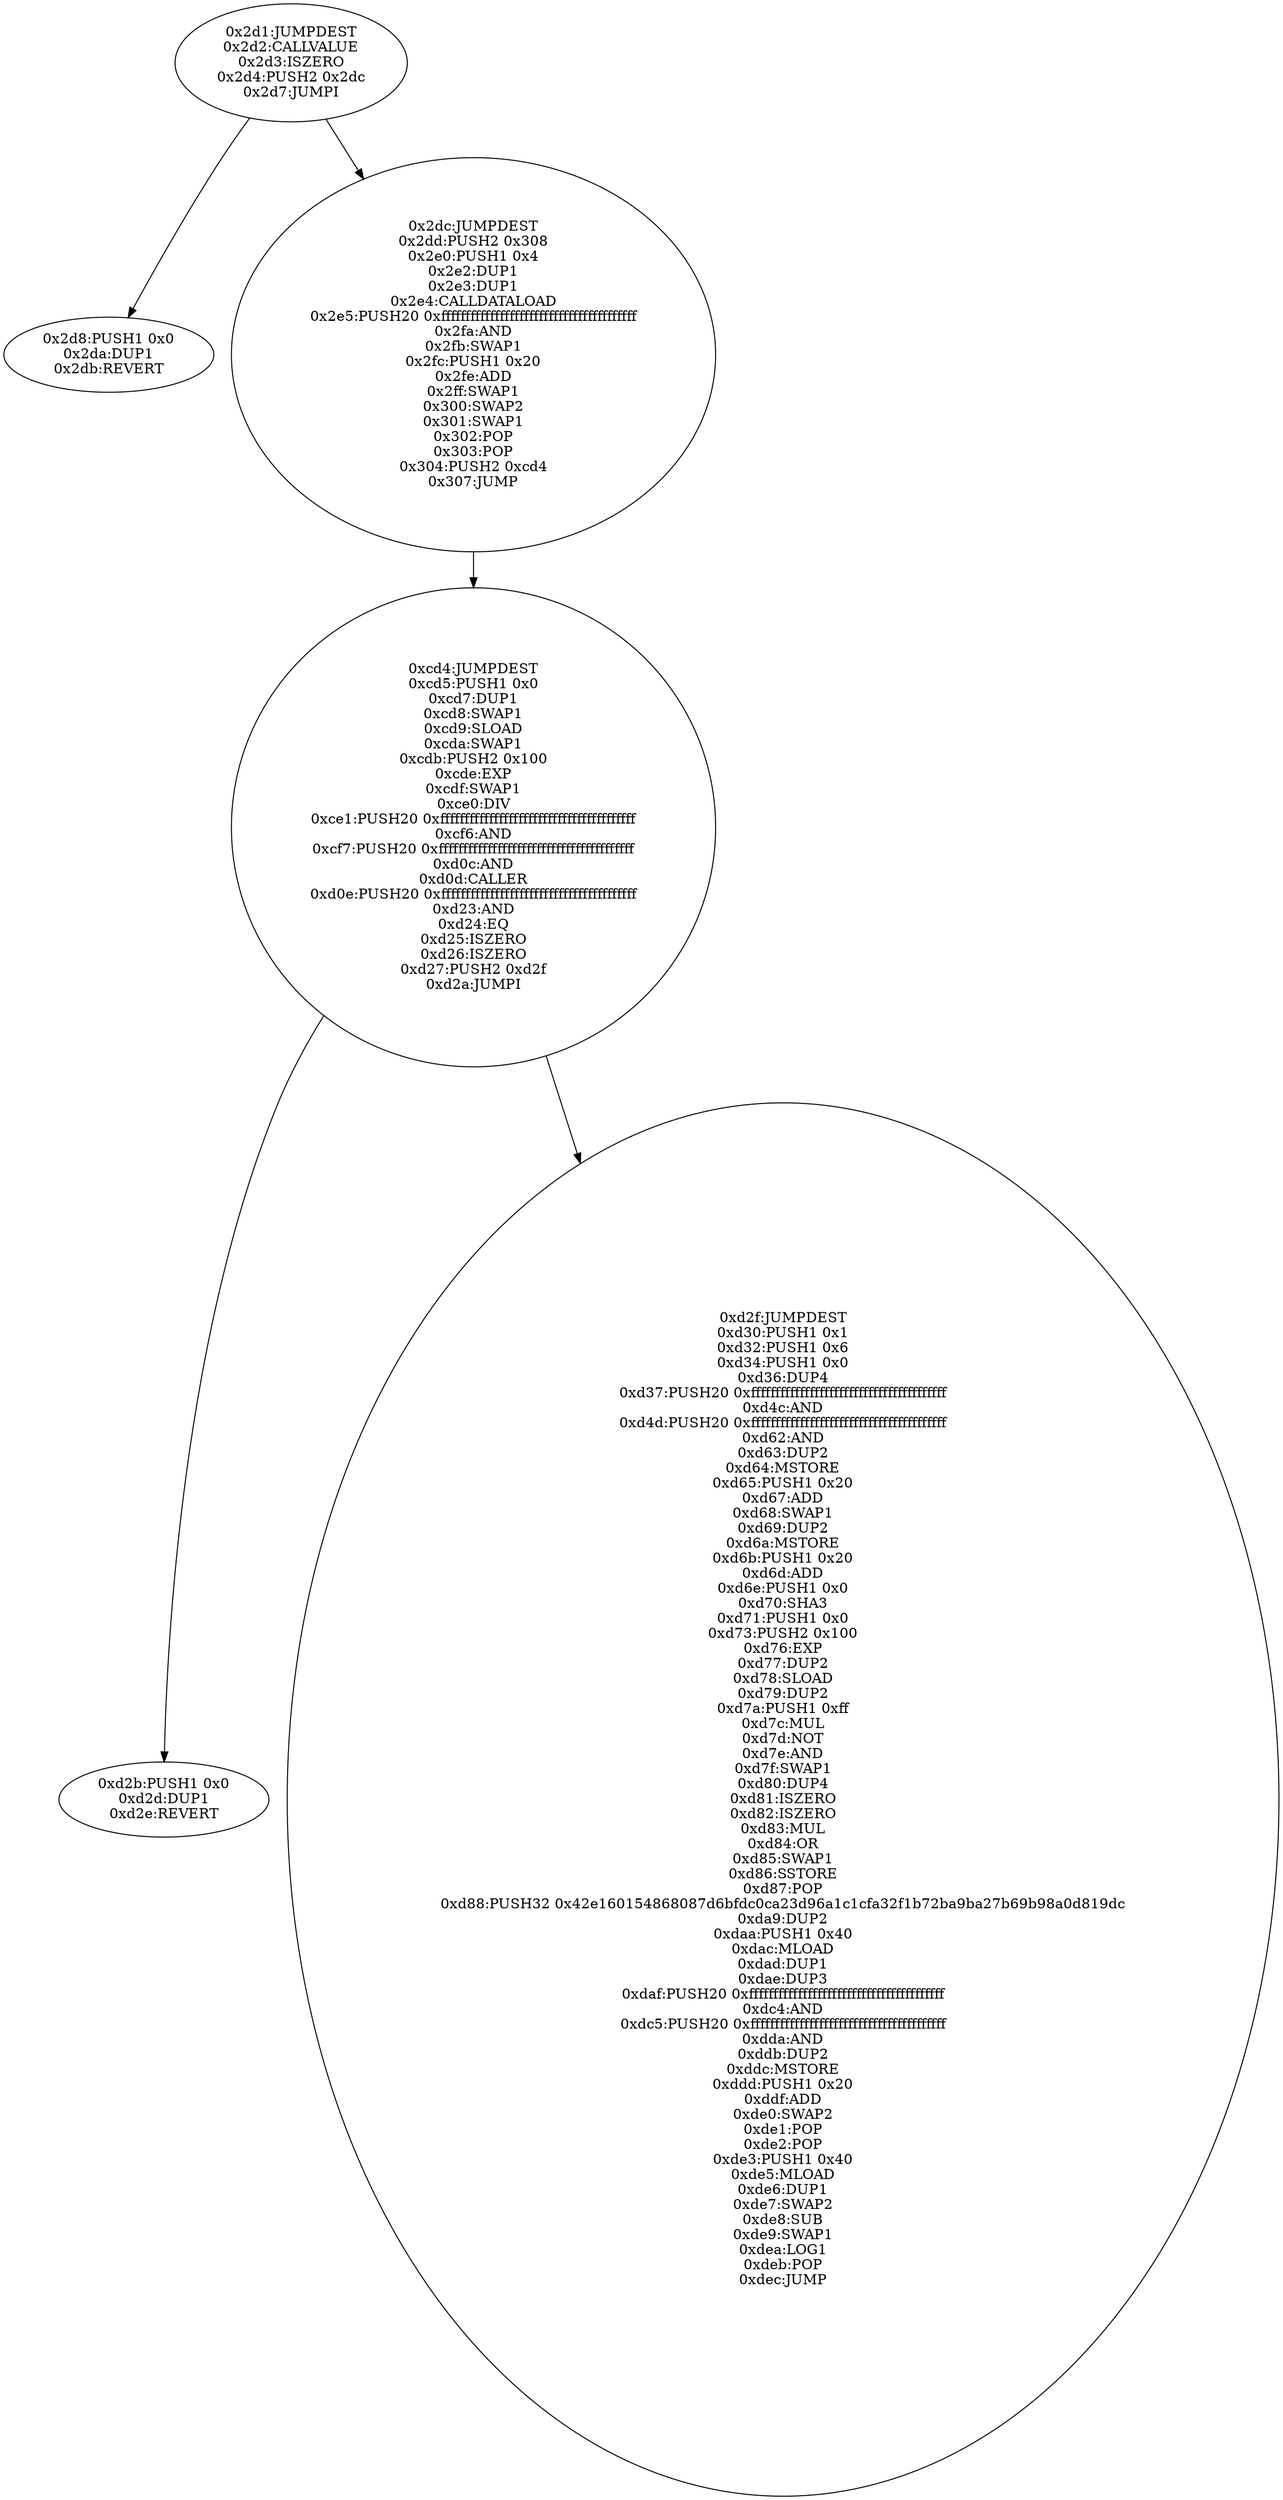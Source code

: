 digraph{
721[label="0x2d1:JUMPDEST
0x2d2:CALLVALUE
0x2d3:ISZERO
0x2d4:PUSH2 0x2dc
0x2d7:JUMPI"]
721 -> 728
721 -> 732
728[label="0x2d8:PUSH1 0x0
0x2da:DUP1
0x2db:REVERT"]
732[label="0x2dc:JUMPDEST
0x2dd:PUSH2 0x308
0x2e0:PUSH1 0x4
0x2e2:DUP1
0x2e3:DUP1
0x2e4:CALLDATALOAD
0x2e5:PUSH20 0xffffffffffffffffffffffffffffffffffffffff
0x2fa:AND
0x2fb:SWAP1
0x2fc:PUSH1 0x20
0x2fe:ADD
0x2ff:SWAP1
0x300:SWAP2
0x301:SWAP1
0x302:POP
0x303:POP
0x304:PUSH2 0xcd4
0x307:JUMP"]
732 -> 3284
3284[label="0xcd4:JUMPDEST
0xcd5:PUSH1 0x0
0xcd7:DUP1
0xcd8:SWAP1
0xcd9:SLOAD
0xcda:SWAP1
0xcdb:PUSH2 0x100
0xcde:EXP
0xcdf:SWAP1
0xce0:DIV
0xce1:PUSH20 0xffffffffffffffffffffffffffffffffffffffff
0xcf6:AND
0xcf7:PUSH20 0xffffffffffffffffffffffffffffffffffffffff
0xd0c:AND
0xd0d:CALLER
0xd0e:PUSH20 0xffffffffffffffffffffffffffffffffffffffff
0xd23:AND
0xd24:EQ
0xd25:ISZERO
0xd26:ISZERO
0xd27:PUSH2 0xd2f
0xd2a:JUMPI"]
3284 -> 3371
3284 -> 3375
3371[label="0xd2b:PUSH1 0x0
0xd2d:DUP1
0xd2e:REVERT"]
3375[label="0xd2f:JUMPDEST
0xd30:PUSH1 0x1
0xd32:PUSH1 0x6
0xd34:PUSH1 0x0
0xd36:DUP4
0xd37:PUSH20 0xffffffffffffffffffffffffffffffffffffffff
0xd4c:AND
0xd4d:PUSH20 0xffffffffffffffffffffffffffffffffffffffff
0xd62:AND
0xd63:DUP2
0xd64:MSTORE
0xd65:PUSH1 0x20
0xd67:ADD
0xd68:SWAP1
0xd69:DUP2
0xd6a:MSTORE
0xd6b:PUSH1 0x20
0xd6d:ADD
0xd6e:PUSH1 0x0
0xd70:SHA3
0xd71:PUSH1 0x0
0xd73:PUSH2 0x100
0xd76:EXP
0xd77:DUP2
0xd78:SLOAD
0xd79:DUP2
0xd7a:PUSH1 0xff
0xd7c:MUL
0xd7d:NOT
0xd7e:AND
0xd7f:SWAP1
0xd80:DUP4
0xd81:ISZERO
0xd82:ISZERO
0xd83:MUL
0xd84:OR
0xd85:SWAP1
0xd86:SSTORE
0xd87:POP
0xd88:PUSH32 0x42e160154868087d6bfdc0ca23d96a1c1cfa32f1b72ba9ba27b69b98a0d819dc
0xda9:DUP2
0xdaa:PUSH1 0x40
0xdac:MLOAD
0xdad:DUP1
0xdae:DUP3
0xdaf:PUSH20 0xffffffffffffffffffffffffffffffffffffffff
0xdc4:AND
0xdc5:PUSH20 0xffffffffffffffffffffffffffffffffffffffff
0xdda:AND
0xddb:DUP2
0xddc:MSTORE
0xddd:PUSH1 0x20
0xddf:ADD
0xde0:SWAP2
0xde1:POP
0xde2:POP
0xde3:PUSH1 0x40
0xde5:MLOAD
0xde6:DUP1
0xde7:SWAP2
0xde8:SUB
0xde9:SWAP1
0xdea:LOG1
0xdeb:POP
0xdec:JUMP"]

}